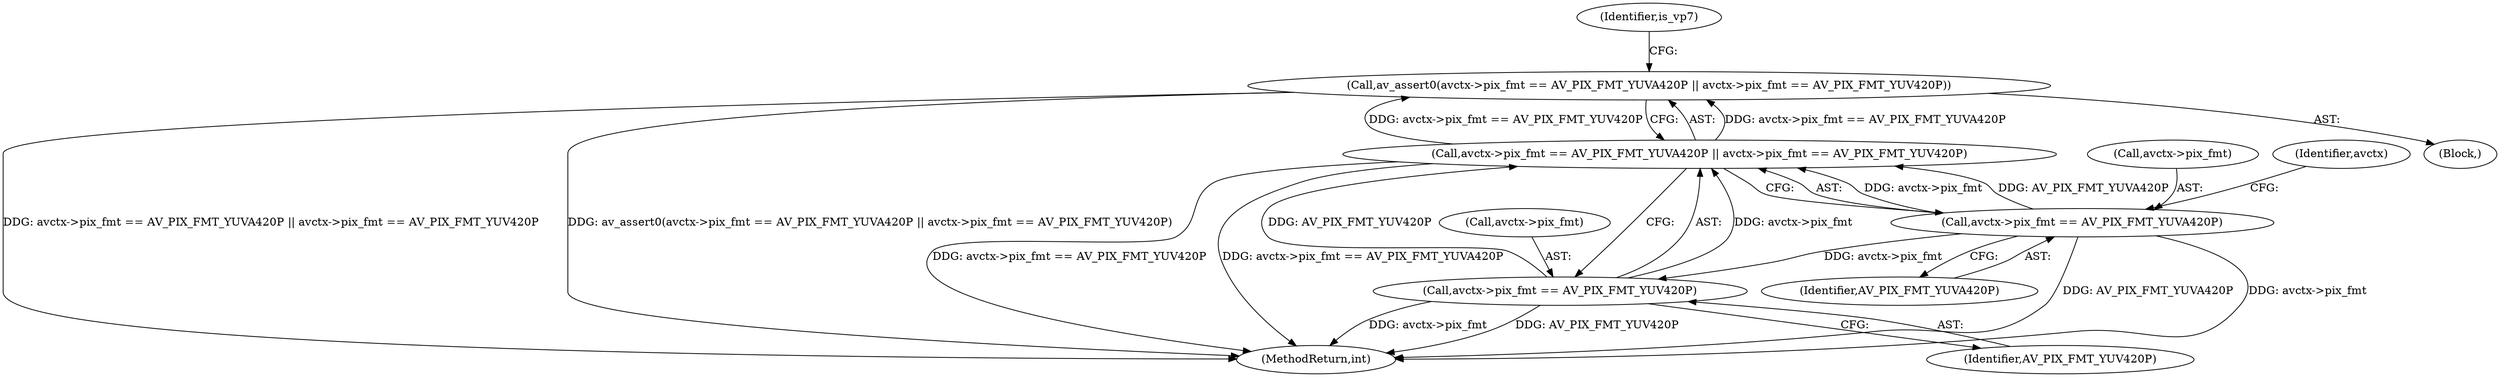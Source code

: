 digraph "0_FFmpeg_6b5d3fb26fb4be48e4966e4b1d97c2165538d4ef@API" {
"1000122" [label="(Call,av_assert0(avctx->pix_fmt == AV_PIX_FMT_YUVA420P || avctx->pix_fmt == AV_PIX_FMT_YUV420P))"];
"1000123" [label="(Call,avctx->pix_fmt == AV_PIX_FMT_YUVA420P || avctx->pix_fmt == AV_PIX_FMT_YUV420P)"];
"1000124" [label="(Call,avctx->pix_fmt == AV_PIX_FMT_YUVA420P)"];
"1000129" [label="(Call,avctx->pix_fmt == AV_PIX_FMT_YUV420P)"];
"1000123" [label="(Call,avctx->pix_fmt == AV_PIX_FMT_YUVA420P || avctx->pix_fmt == AV_PIX_FMT_YUV420P)"];
"1000122" [label="(Call,av_assert0(avctx->pix_fmt == AV_PIX_FMT_YUVA420P || avctx->pix_fmt == AV_PIX_FMT_YUV420P))"];
"1000108" [label="(Block,)"];
"1000877" [label="(MethodReturn,int)"];
"1000135" [label="(Identifier,is_vp7)"];
"1000129" [label="(Call,avctx->pix_fmt == AV_PIX_FMT_YUV420P)"];
"1000133" [label="(Identifier,AV_PIX_FMT_YUV420P)"];
"1000125" [label="(Call,avctx->pix_fmt)"];
"1000131" [label="(Identifier,avctx)"];
"1000130" [label="(Call,avctx->pix_fmt)"];
"1000124" [label="(Call,avctx->pix_fmt == AV_PIX_FMT_YUVA420P)"];
"1000128" [label="(Identifier,AV_PIX_FMT_YUVA420P)"];
"1000122" -> "1000108"  [label="AST: "];
"1000122" -> "1000123"  [label="CFG: "];
"1000123" -> "1000122"  [label="AST: "];
"1000135" -> "1000122"  [label="CFG: "];
"1000122" -> "1000877"  [label="DDG: avctx->pix_fmt == AV_PIX_FMT_YUVA420P || avctx->pix_fmt == AV_PIX_FMT_YUV420P"];
"1000122" -> "1000877"  [label="DDG: av_assert0(avctx->pix_fmt == AV_PIX_FMT_YUVA420P || avctx->pix_fmt == AV_PIX_FMT_YUV420P)"];
"1000123" -> "1000122"  [label="DDG: avctx->pix_fmt == AV_PIX_FMT_YUVA420P"];
"1000123" -> "1000122"  [label="DDG: avctx->pix_fmt == AV_PIX_FMT_YUV420P"];
"1000123" -> "1000124"  [label="CFG: "];
"1000123" -> "1000129"  [label="CFG: "];
"1000124" -> "1000123"  [label="AST: "];
"1000129" -> "1000123"  [label="AST: "];
"1000123" -> "1000877"  [label="DDG: avctx->pix_fmt == AV_PIX_FMT_YUV420P"];
"1000123" -> "1000877"  [label="DDG: avctx->pix_fmt == AV_PIX_FMT_YUVA420P"];
"1000124" -> "1000123"  [label="DDG: avctx->pix_fmt"];
"1000124" -> "1000123"  [label="DDG: AV_PIX_FMT_YUVA420P"];
"1000129" -> "1000123"  [label="DDG: avctx->pix_fmt"];
"1000129" -> "1000123"  [label="DDG: AV_PIX_FMT_YUV420P"];
"1000124" -> "1000128"  [label="CFG: "];
"1000125" -> "1000124"  [label="AST: "];
"1000128" -> "1000124"  [label="AST: "];
"1000131" -> "1000124"  [label="CFG: "];
"1000124" -> "1000877"  [label="DDG: avctx->pix_fmt"];
"1000124" -> "1000877"  [label="DDG: AV_PIX_FMT_YUVA420P"];
"1000124" -> "1000129"  [label="DDG: avctx->pix_fmt"];
"1000129" -> "1000133"  [label="CFG: "];
"1000130" -> "1000129"  [label="AST: "];
"1000133" -> "1000129"  [label="AST: "];
"1000129" -> "1000877"  [label="DDG: avctx->pix_fmt"];
"1000129" -> "1000877"  [label="DDG: AV_PIX_FMT_YUV420P"];
}

